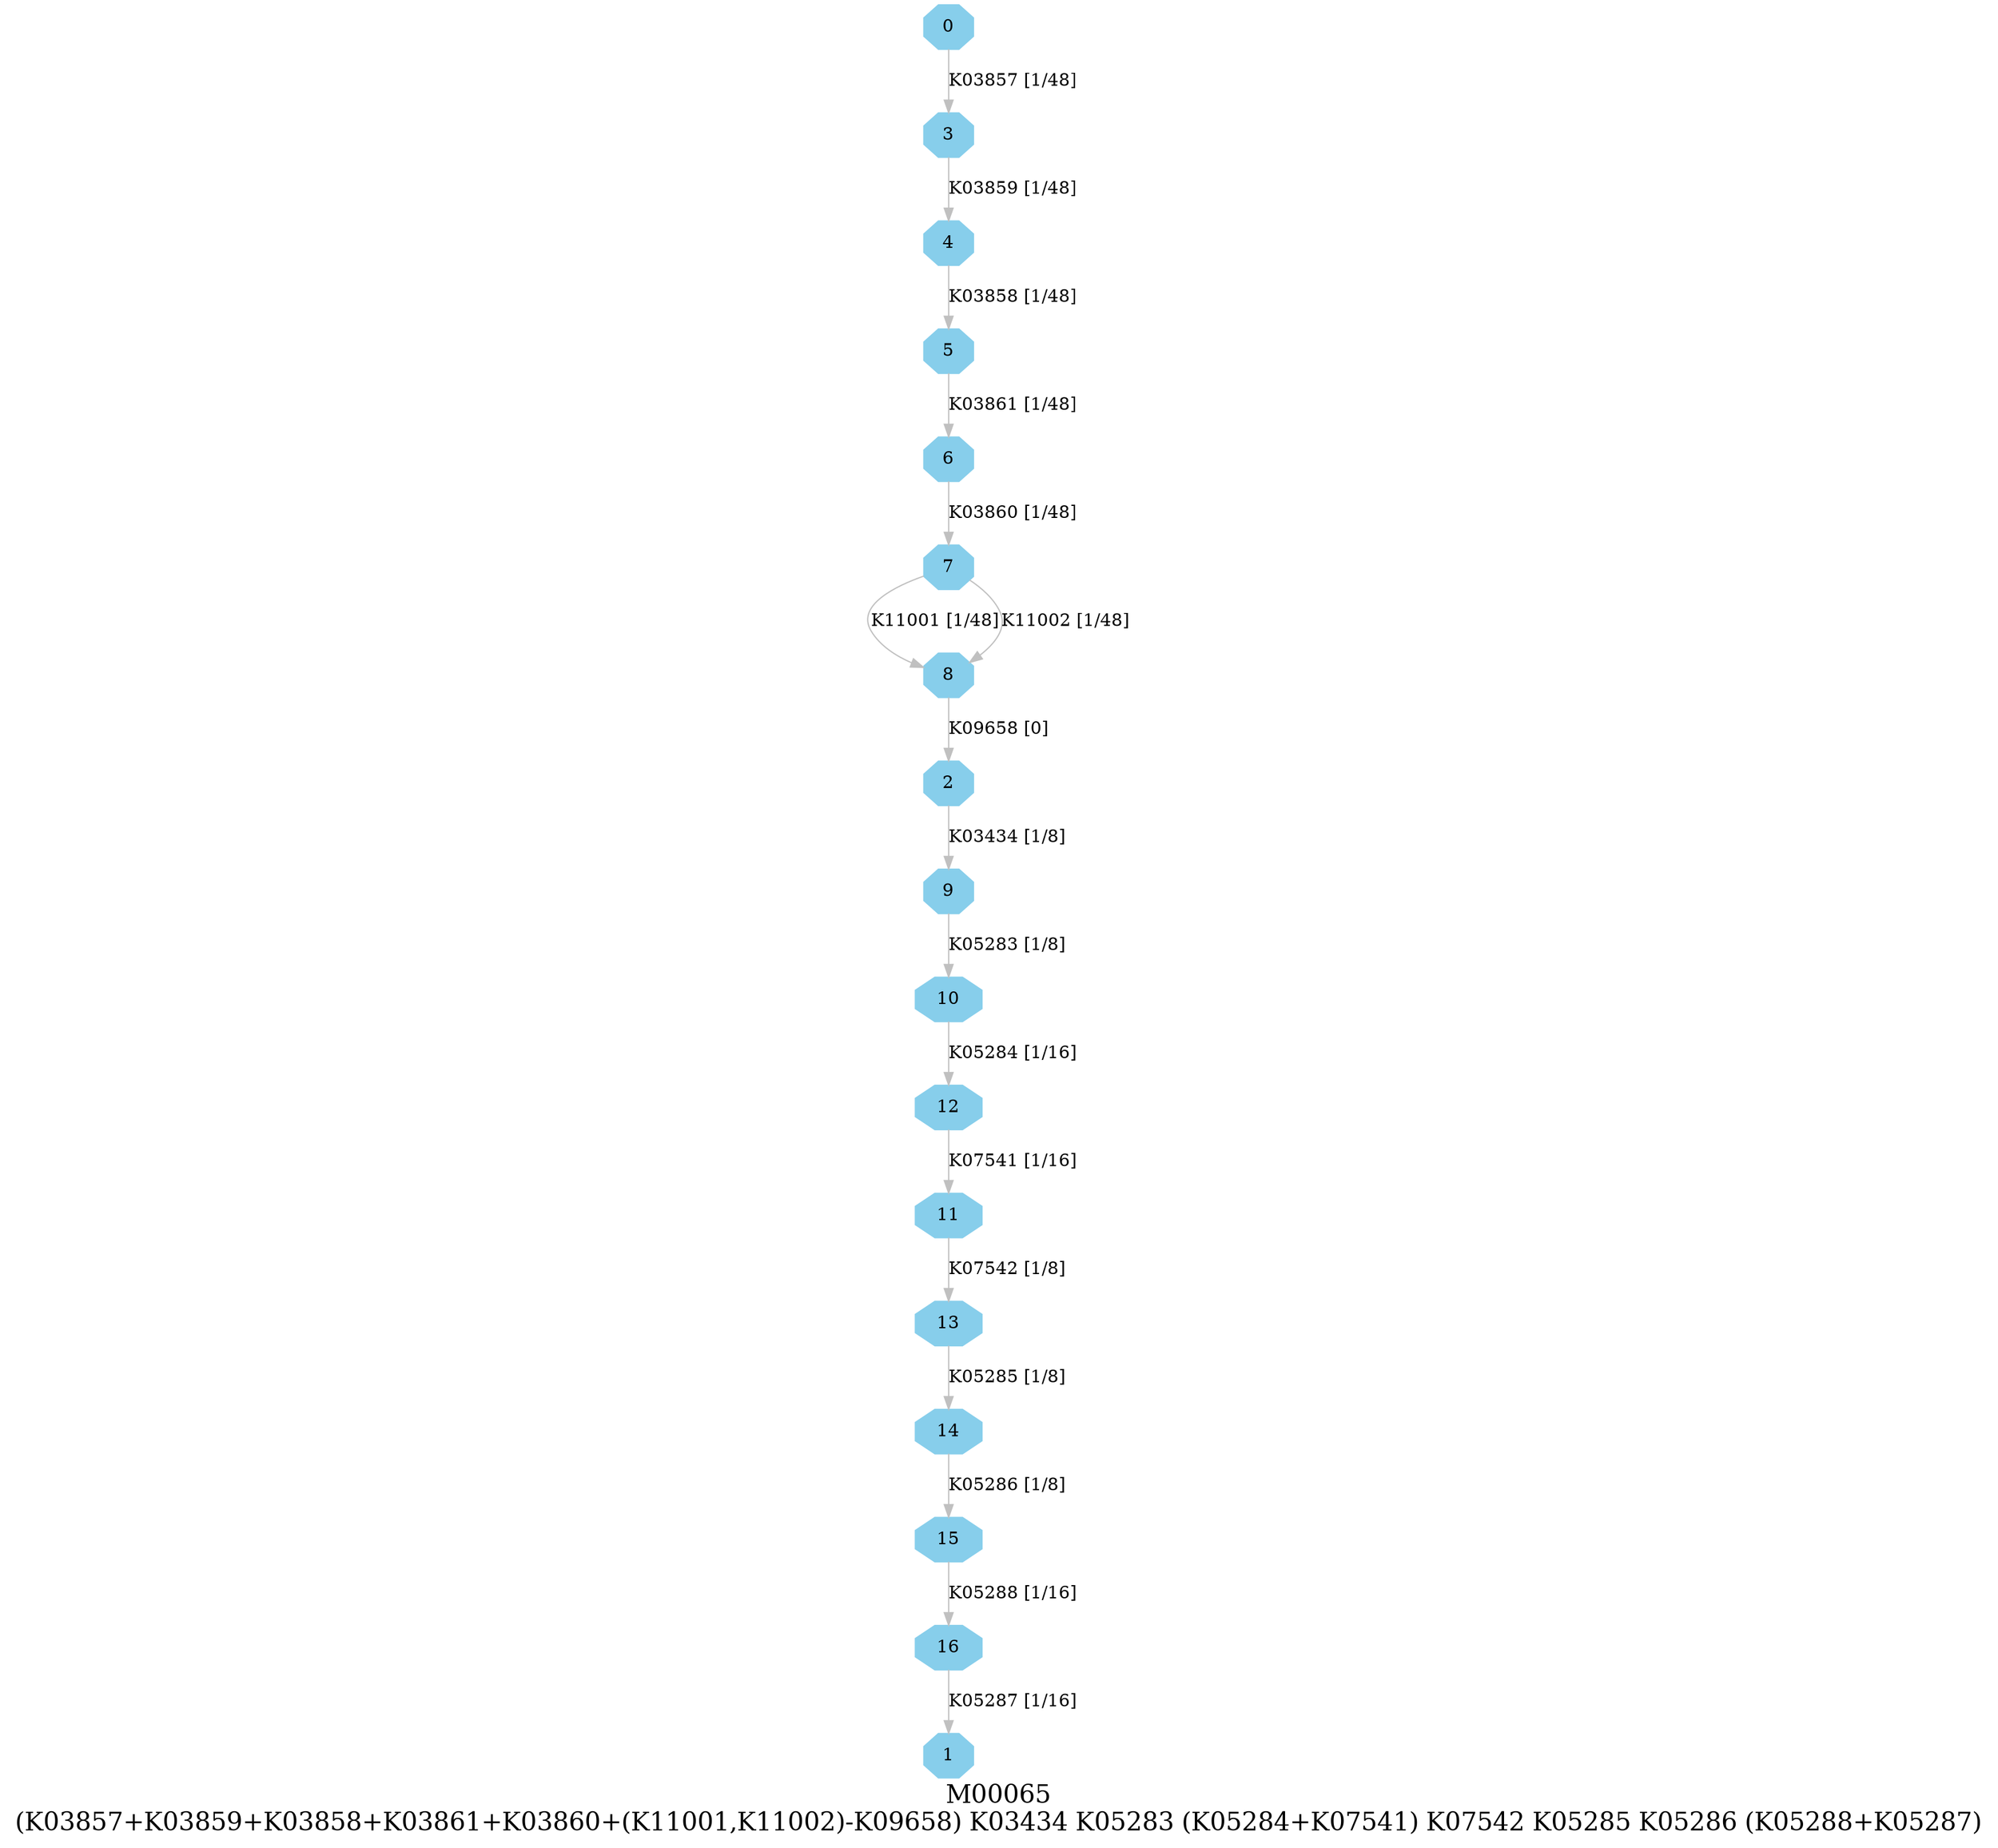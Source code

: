 digraph G {
graph [label="M00065
(K03857+K03859+K03858+K03861+K03860+(K11001,K11002)-K09658) K03434 K05283 (K05284+K07541) K07542 K05285 K05286 (K05288+K05287)",fontsize=20];
node [shape=box,style=filled];
edge [len=3,color=grey];
{node [width=.3,height=.3,shape=octagon,style=filled,color=skyblue] 0 1 2 3 4 5 6 7 8 9 10 11 12 13 14 15 16 }
0 -> 3 [label="K03857 [1/48]"];
2 -> 9 [label="K03434 [1/8]"];
3 -> 4 [label="K03859 [1/48]"];
4 -> 5 [label="K03858 [1/48]"];
5 -> 6 [label="K03861 [1/48]"];
6 -> 7 [label="K03860 [1/48]"];
7 -> 8 [label="K11001 [1/48]"];
7 -> 8 [label="K11002 [1/48]"];
8 -> 2 [label="K09658 [0]"];
9 -> 10 [label="K05283 [1/8]"];
10 -> 12 [label="K05284 [1/16]"];
11 -> 13 [label="K07542 [1/8]"];
12 -> 11 [label="K07541 [1/16]"];
13 -> 14 [label="K05285 [1/8]"];
14 -> 15 [label="K05286 [1/8]"];
15 -> 16 [label="K05288 [1/16]"];
16 -> 1 [label="K05287 [1/16]"];
}